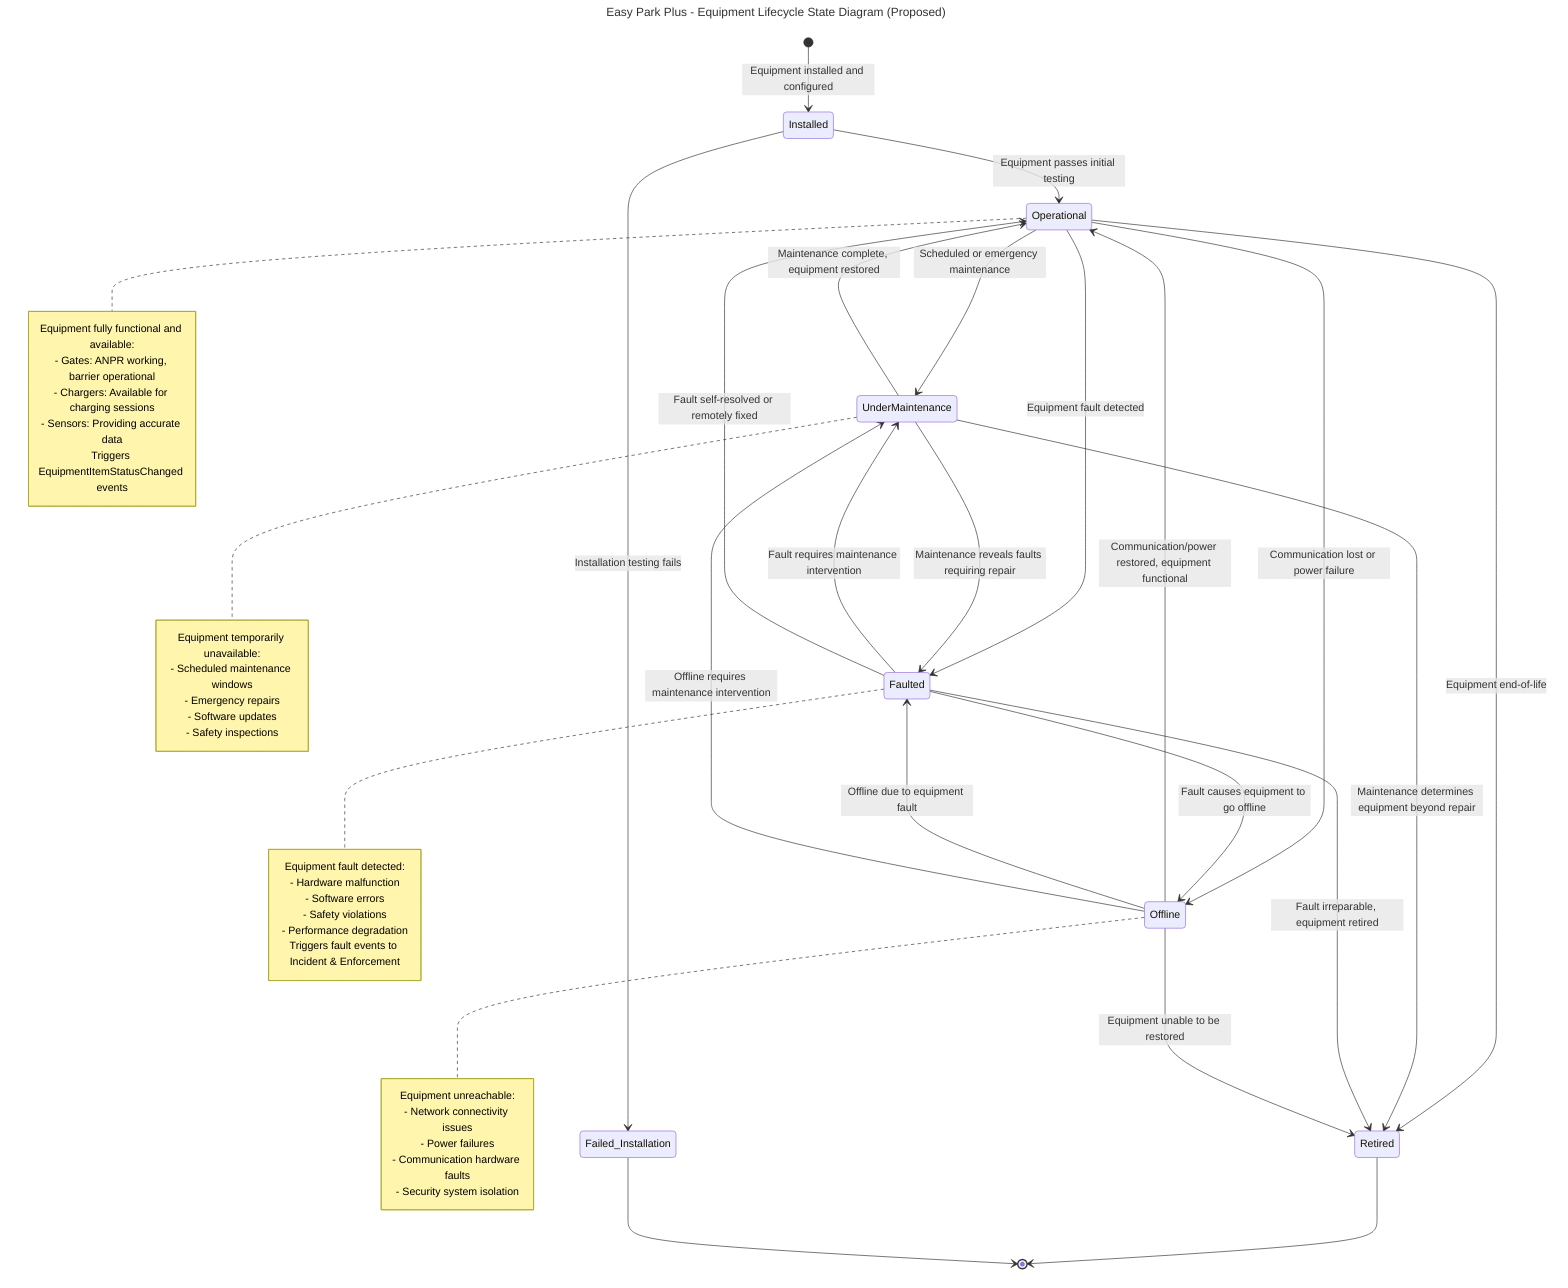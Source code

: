 ---
title: Easy Park Plus - Equipment Lifecycle State Diagram (Proposed)
---

stateDiagram-v2
    [*] --> Installed : Equipment installed and configured

    Installed --> Operational : Equipment passes initial testing
    Installed --> Failed_Installation : Installation testing fails

    Operational --> UnderMaintenance : Scheduled or emergency maintenance
    Operational --> Faulted : Equipment fault detected
    Operational --> Offline : Communication lost or power failure
    Operational --> Retired : Equipment end-of-life

    UnderMaintenance --> Operational : Maintenance complete, equipment restored
    UnderMaintenance --> Faulted : Maintenance reveals faults requiring repair
    UnderMaintenance --> Retired : Maintenance determines equipment beyond repair

    Faulted --> UnderMaintenance : Fault requires maintenance intervention
    Faulted --> Operational : Fault self-resolved or remotely fixed
    Faulted --> Offline : Fault causes equipment to go offline
    Faulted --> Retired : Fault irreparable, equipment retired

    Offline --> Operational : Communication/power restored, equipment functional
    Offline --> Faulted : Offline due to equipment fault
    Offline --> UnderMaintenance : Offline requires maintenance intervention
    Offline --> Retired : Equipment unable to be restored

    Retired --> [*]
    Failed_Installation --> [*]

    note right of Operational
        Equipment fully functional and available:
        - Gates: ANPR working, barrier operational
        - Chargers: Available for charging sessions
        - Sensors: Providing accurate data
        Triggers EquipmentItemStatusChanged events
    end note
    
    note right of UnderMaintenance
        Equipment temporarily unavailable:
        - Scheduled maintenance windows
        - Emergency repairs
        - Software updates
        - Safety inspections
    end note
    
    note right of Faulted
        Equipment fault detected:
        - Hardware malfunction
        - Software errors
        - Safety violations
        - Performance degradation
        Triggers fault events to Incident & Enforcement
    end note
    
    note right of Offline
        Equipment unreachable:
        - Network connectivity issues
        - Power failures
        - Communication hardware faults
        - Security system isolation
    end note